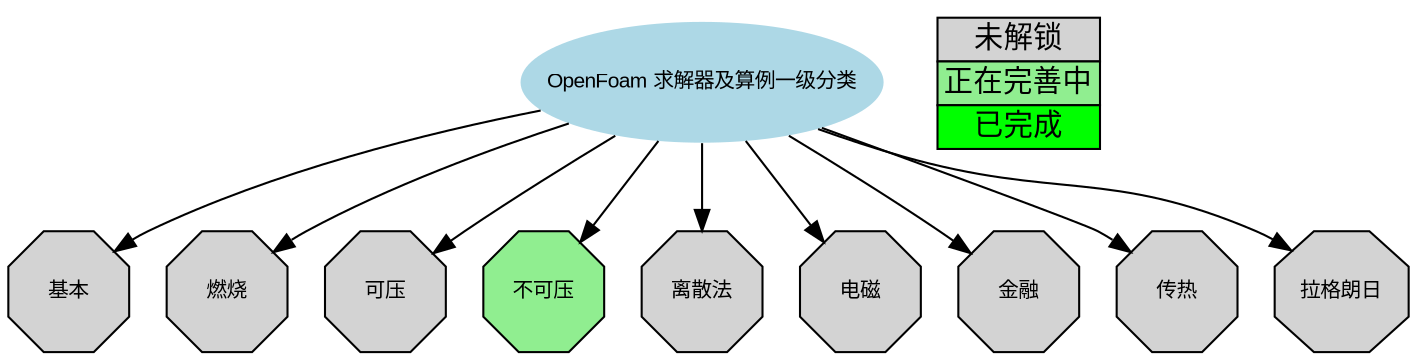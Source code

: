 
  digraph G {
      root[label="OpenFoam 求解器及算例一级分类", tooltip="简短介绍", fontname="Arial", fontsize=10, height=.8,width=.8,shape="ellipse",style="filled", color=none,fillcolor=lightblue,href="https://oflab.gitlab.io/tutorials/index.html",target="_top"];
      
    // 第一级分类
      basic[label="基本", tooltip="简短介绍", fontname="Arial", fontsize=10, height=.8,width=.8,shape="octagon",style="filled", color=black,fillcolor=lightgray,href="https://oflab.gitlab.io/tutorials/basic/index.html",target="_top"];
      combustion[label="燃烧", tooltip="简短介绍", fontname="Arial", fontsize=10, height=.8,width=.8,shape="octagon",style="filled", color=black,fillcolor=lightgray,href="https://oflab.gitlab.io/tutorials/combustion/index.html",target="_top"];
      compressible[label="可压", tooltip="简短介绍", fontname="Arial", fontsize=10, height=.8,width=.8,shape="octagon",style="filled", color=black,fillcolor=lightgray,href="https://oflab.gitlab.io/tutorials/compressible/index.html",target="_top"];
      incompressible[label="不可压", tooltip="简短介绍", fontname="Arial", fontsize=10, height=.8,width=.8,shape="octagon",style="filled", color=black,fillcolor=lightgreen,href="https://oflab.gitlab.io/tutorials/incompressible/index.html",target="_top"];
      discreteMethods[label="离散法", tooltip="简短介绍", fontname="Arial", fontsize=10, height=.8,width=.8,shape="octagon",style="filled", color=black,fillcolor=lightgray,href="https://oflab.gitlab.io/tutorials/discreteMethods/index.html",target="_top"];
      electromagnetics[label="电磁", tooltip="简短介绍", fontname="Arial", fontsize=10, height=.8,width=.8,shape="octagon",style="filled", color=black,fillcolor=lightgray,href="https://oflab.gitlab.io/tutorials/electromagnetics/index.html",target="_top"];
      financial[label="金融", tooltip="简短介绍", fontname="Arial", fontsize=10, height=.8,width=.8,shape="octagon",style="filled", color=black,fillcolor=lightgray,href="https://oflab.gitlab.io/tutorials/financial/index.html",target="_top"];
      heatTransfer[label="传热", tooltip="简短介绍", fontname="Arial", fontsize=10, height=.8,width=.8,shape="octagon",style="filled", color=black,fillcolor=lightgray,href="https://oflab.gitlab.io/tutorials/heatTransfer/index.html",target="_top"];
      lagrangian[label="拉格朗日", tooltip="简短介绍", fontname="Arial", fontsize=10, height=.8,width=.8,shape="octagon",style="filled", color=black,fillcolor=lightgray,href="https://oflab.gitlab.io/tutorials/lagrangian/index.html",target="_top"];
      
      root -> basic;
      root -> combustion;
      root -> incompressible;
      root -> compressible;
      root -> discreteMethods;
      root -> electromagnetics;
      root -> financial;
      root -> heatTransfer;
      root -> lagrangian;

    node [shape=plaintext]

  legend [
    fontname="Arial"
   label=<
     <table border="0" cellborder="1" cellspacing="0">
       <tr><td bgcolor="lightgray">未解锁</td></tr>
       <tr><td bgcolor="lightgreen"><font color="black">正在完善中</font></td></tr>
       <tr><td bgcolor="lime"><font color="black">已完成</font></td></tr>
     </table>>
  ];
  }